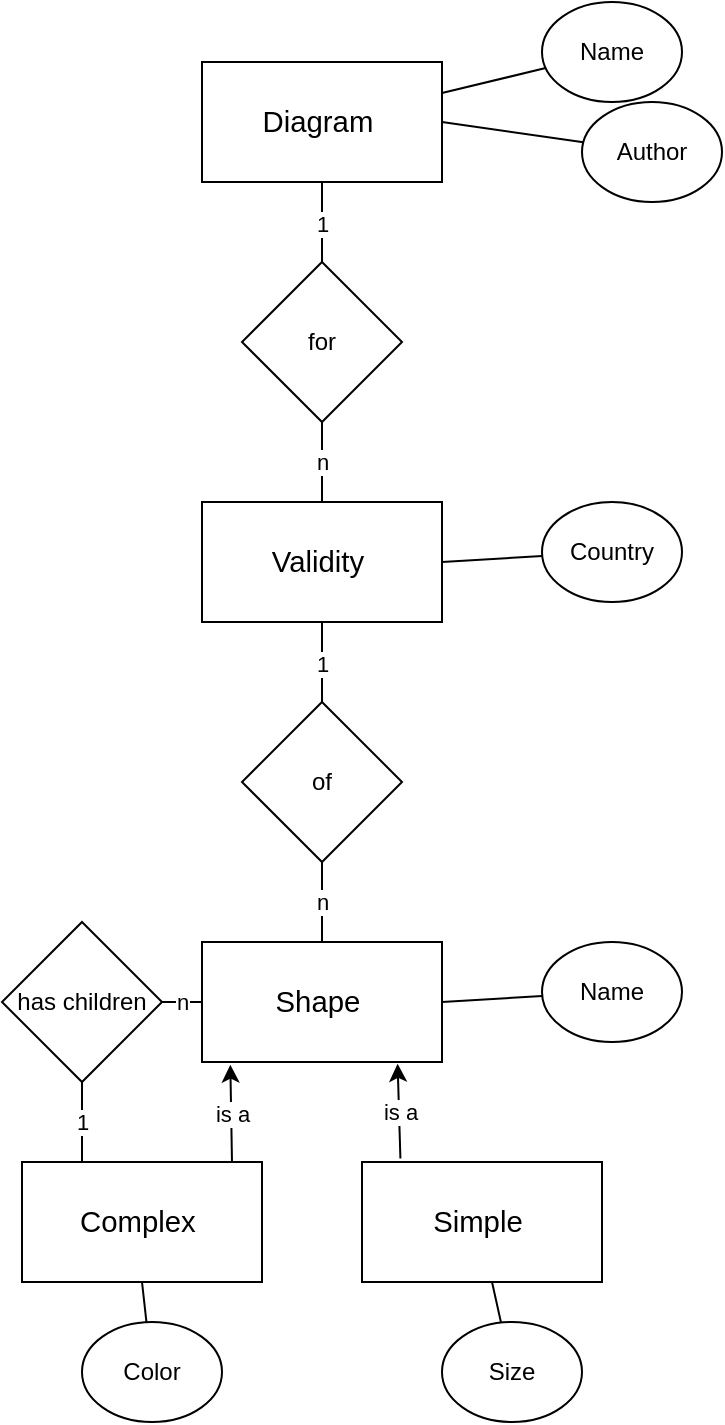 <mxfile>
    <diagram id="iWe4LDpfTOa9zM9UH6-j" name="Page-1">
        <mxGraphModel dx="652" dy="622" grid="1" gridSize="10" guides="1" tooltips="1" connect="1" arrows="1" fold="1" page="1" pageScale="1" pageWidth="827" pageHeight="1169" math="0" shadow="0">
            <root>
                <mxCell id="0"/>
                <mxCell id="1" parent="0"/>
                <mxCell id="G0N91AVeveQITy-oS1RW-1" value="&lt;span style=&quot;font-size: 11.0pt ; font-family: &amp;#34;calibri&amp;#34; , sans-serif&quot;&gt;Validity&amp;nbsp;&lt;/span&gt;" style="rounded=0;whiteSpace=wrap;html=1;" parent="1" vertex="1">
                    <mxGeometry x="260" y="290" width="120" height="60" as="geometry"/>
                </mxCell>
                <mxCell id="G0N91AVeveQITy-oS1RW-19" value="&lt;span style=&quot;font-size: 11.0pt ; font-family: &amp;#34;calibri&amp;#34; , sans-serif&quot;&gt;Diagram&amp;nbsp;&lt;/span&gt;" style="rounded=0;whiteSpace=wrap;html=1;" parent="1" vertex="1">
                    <mxGeometry x="260" y="70" width="120" height="60" as="geometry"/>
                </mxCell>
                <mxCell id="G0N91AVeveQITy-oS1RW-21" value="Name" style="ellipse;whiteSpace=wrap;html=1;fontStyle=0" parent="1" vertex="1">
                    <mxGeometry x="430" y="40" width="70" height="50" as="geometry"/>
                </mxCell>
                <mxCell id="G0N91AVeveQITy-oS1RW-23" style="rounded=0;orthogonalLoop=1;jettySize=auto;html=1;startArrow=none;startFill=0;endArrow=none;endFill=0;" parent="1" source="G0N91AVeveQITy-oS1RW-19" target="G0N91AVeveQITy-oS1RW-21" edge="1">
                    <mxGeometry relative="1" as="geometry">
                        <mxPoint x="268.52" y="333.48" as="sourcePoint"/>
                        <mxPoint x="259.732" y="299.47" as="targetPoint"/>
                    </mxGeometry>
                </mxCell>
                <mxCell id="G0N91AVeveQITy-oS1RW-25" value="for" style="rhombus;whiteSpace=wrap;html=1;" parent="1" vertex="1">
                    <mxGeometry x="280" y="170" width="80" height="80" as="geometry"/>
                </mxCell>
                <mxCell id="G0N91AVeveQITy-oS1RW-26" style="rounded=0;orthogonalLoop=1;jettySize=auto;html=1;exitX=0.5;exitY=1;exitDx=0;exitDy=0;startArrow=none;startFill=0;endArrow=none;endFill=0;entryX=0.5;entryY=0;entryDx=0;entryDy=0;" parent="1" source="G0N91AVeveQITy-oS1RW-25" target="G0N91AVeveQITy-oS1RW-1" edge="1">
                    <mxGeometry relative="1" as="geometry">
                        <mxPoint x="730" y="370" as="sourcePoint"/>
                        <mxPoint x="650" y="370" as="targetPoint"/>
                    </mxGeometry>
                </mxCell>
                <mxCell id="G0N91AVeveQITy-oS1RW-29" value="n" style="edgeLabel;html=1;align=center;verticalAlign=middle;resizable=0;points=[];" parent="G0N91AVeveQITy-oS1RW-26" connectable="0" vertex="1">
                    <mxGeometry x="0.552" y="1" relative="1" as="geometry">
                        <mxPoint x="-1" y="-11" as="offset"/>
                    </mxGeometry>
                </mxCell>
                <mxCell id="G0N91AVeveQITy-oS1RW-27" style="rounded=0;orthogonalLoop=1;jettySize=auto;html=1;exitX=0.5;exitY=0;exitDx=0;exitDy=0;startArrow=none;startFill=0;endArrow=none;endFill=0;entryX=0.5;entryY=1;entryDx=0;entryDy=0;" parent="1" source="G0N91AVeveQITy-oS1RW-25" target="G0N91AVeveQITy-oS1RW-19" edge="1">
                    <mxGeometry relative="1" as="geometry">
                        <mxPoint x="480" y="370" as="sourcePoint"/>
                        <mxPoint x="530" y="370" as="targetPoint"/>
                    </mxGeometry>
                </mxCell>
                <mxCell id="G0N91AVeveQITy-oS1RW-28" value="1" style="edgeLabel;html=1;align=center;verticalAlign=middle;resizable=0;points=[];" parent="G0N91AVeveQITy-oS1RW-27" connectable="0" vertex="1">
                    <mxGeometry x="0.676" y="-1" relative="1" as="geometry">
                        <mxPoint x="-1" y="14" as="offset"/>
                    </mxGeometry>
                </mxCell>
                <mxCell id="v69tuiXmnpCeVHYQ9rQC-3" value="Author" style="ellipse;whiteSpace=wrap;html=1;fontStyle=0" parent="1" vertex="1">
                    <mxGeometry x="450" y="90" width="70" height="50" as="geometry"/>
                </mxCell>
                <mxCell id="v69tuiXmnpCeVHYQ9rQC-4" style="rounded=0;orthogonalLoop=1;jettySize=auto;html=1;startArrow=none;startFill=0;endArrow=none;endFill=0;exitX=1;exitY=0.5;exitDx=0;exitDy=0;" parent="1" source="G0N91AVeveQITy-oS1RW-19" target="v69tuiXmnpCeVHYQ9rQC-3" edge="1">
                    <mxGeometry relative="1" as="geometry">
                        <mxPoint x="400" y="135.517" as="sourcePoint"/>
                        <mxPoint x="279.732" y="349.47" as="targetPoint"/>
                    </mxGeometry>
                </mxCell>
                <mxCell id="v69tuiXmnpCeVHYQ9rQC-7" value="Country" style="ellipse;whiteSpace=wrap;html=1;fontStyle=0" parent="1" vertex="1">
                    <mxGeometry x="430" y="290" width="70" height="50" as="geometry"/>
                </mxCell>
                <mxCell id="v69tuiXmnpCeVHYQ9rQC-8" style="rounded=0;orthogonalLoop=1;jettySize=auto;html=1;startArrow=none;startFill=0;endArrow=none;endFill=0;exitX=1;exitY=0.5;exitDx=0;exitDy=0;" parent="1" source="G0N91AVeveQITy-oS1RW-1" target="v69tuiXmnpCeVHYQ9rQC-7" edge="1">
                    <mxGeometry relative="1" as="geometry">
                        <mxPoint x="390" y="330" as="sourcePoint"/>
                        <mxPoint x="259.732" y="549.47" as="targetPoint"/>
                    </mxGeometry>
                </mxCell>
                <mxCell id="v69tuiXmnpCeVHYQ9rQC-9" value="&lt;span style=&quot;font-size: 11.0pt ; font-family: &amp;#34;calibri&amp;#34; , sans-serif&quot;&gt;Shape&amp;nbsp;&lt;/span&gt;" style="rounded=0;whiteSpace=wrap;html=1;" parent="1" vertex="1">
                    <mxGeometry x="260" y="510" width="120" height="60" as="geometry"/>
                </mxCell>
                <mxCell id="v69tuiXmnpCeVHYQ9rQC-10" value="of" style="rhombus;whiteSpace=wrap;html=1;" parent="1" vertex="1">
                    <mxGeometry x="280" y="390" width="80" height="80" as="geometry"/>
                </mxCell>
                <mxCell id="v69tuiXmnpCeVHYQ9rQC-11" value="1" style="rounded=0;orthogonalLoop=1;jettySize=auto;html=1;exitX=0.5;exitY=1;exitDx=0;exitDy=0;startArrow=none;startFill=0;endArrow=none;endFill=0;entryX=0.5;entryY=0;entryDx=0;entryDy=0;" parent="1" source="v69tuiXmnpCeVHYQ9rQC-10" target="v69tuiXmnpCeVHYQ9rQC-9" edge="1">
                    <mxGeometry relative="1" as="geometry">
                        <mxPoint x="730" y="590" as="sourcePoint"/>
                        <mxPoint x="650" y="590" as="targetPoint"/>
                    </mxGeometry>
                </mxCell>
                <mxCell id="v69tuiXmnpCeVHYQ9rQC-12" value="n" style="edgeLabel;html=1;align=center;verticalAlign=middle;resizable=0;points=[];" parent="v69tuiXmnpCeVHYQ9rQC-11" connectable="0" vertex="1">
                    <mxGeometry x="0.552" y="1" relative="1" as="geometry">
                        <mxPoint x="-1" y="-11" as="offset"/>
                    </mxGeometry>
                </mxCell>
                <mxCell id="v69tuiXmnpCeVHYQ9rQC-13" value="Name" style="ellipse;whiteSpace=wrap;html=1;fontStyle=0" parent="1" vertex="1">
                    <mxGeometry x="430" y="510" width="70" height="50" as="geometry"/>
                </mxCell>
                <mxCell id="v69tuiXmnpCeVHYQ9rQC-14" style="rounded=0;orthogonalLoop=1;jettySize=auto;html=1;startArrow=none;startFill=0;endArrow=none;endFill=0;exitX=1;exitY=0.5;exitDx=0;exitDy=0;" parent="1" source="v69tuiXmnpCeVHYQ9rQC-9" target="v69tuiXmnpCeVHYQ9rQC-13" edge="1">
                    <mxGeometry relative="1" as="geometry">
                        <mxPoint x="390" y="550" as="sourcePoint"/>
                        <mxPoint x="259.732" y="769.47" as="targetPoint"/>
                    </mxGeometry>
                </mxCell>
                <mxCell id="v69tuiXmnpCeVHYQ9rQC-15" style="rounded=0;orthogonalLoop=1;jettySize=auto;html=1;exitX=0.5;exitY=0;exitDx=0;exitDy=0;startArrow=none;startFill=0;endArrow=none;endFill=0;entryX=0.5;entryY=1;entryDx=0;entryDy=0;" parent="1" source="v69tuiXmnpCeVHYQ9rQC-10" target="G0N91AVeveQITy-oS1RW-1" edge="1">
                    <mxGeometry relative="1" as="geometry">
                        <mxPoint x="330" y="180" as="sourcePoint"/>
                        <mxPoint x="330" y="140" as="targetPoint"/>
                    </mxGeometry>
                </mxCell>
                <mxCell id="v69tuiXmnpCeVHYQ9rQC-16" value="1" style="edgeLabel;html=1;align=center;verticalAlign=middle;resizable=0;points=[];" parent="v69tuiXmnpCeVHYQ9rQC-15" connectable="0" vertex="1">
                    <mxGeometry x="0.676" y="-1" relative="1" as="geometry">
                        <mxPoint x="-1" y="14" as="offset"/>
                    </mxGeometry>
                </mxCell>
                <mxCell id="v69tuiXmnpCeVHYQ9rQC-17" value="has children" style="rhombus;whiteSpace=wrap;html=1;" parent="1" vertex="1">
                    <mxGeometry x="160" y="500" width="80" height="80" as="geometry"/>
                </mxCell>
                <mxCell id="v69tuiXmnpCeVHYQ9rQC-19" value="n" style="rounded=0;orthogonalLoop=1;jettySize=auto;html=1;exitX=0;exitY=0.5;exitDx=0;exitDy=0;startArrow=none;startFill=0;endArrow=none;endFill=0;entryX=1;entryY=0.5;entryDx=0;entryDy=0;" parent="1" source="v69tuiXmnpCeVHYQ9rQC-9" target="v69tuiXmnpCeVHYQ9rQC-17" edge="1">
                    <mxGeometry relative="1" as="geometry">
                        <mxPoint x="330" y="480" as="sourcePoint"/>
                        <mxPoint x="330" y="520" as="targetPoint"/>
                    </mxGeometry>
                </mxCell>
                <mxCell id="v69tuiXmnpCeVHYQ9rQC-21" value="&lt;span style=&quot;font-size: 11.0pt ; font-family: &amp;#34;calibri&amp;#34; , sans-serif&quot;&gt;Complex&amp;nbsp;&lt;/span&gt;" style="rounded=0;whiteSpace=wrap;html=1;" parent="1" vertex="1">
                    <mxGeometry x="170" y="620" width="120" height="60" as="geometry"/>
                </mxCell>
                <mxCell id="v69tuiXmnpCeVHYQ9rQC-22" value="&lt;span style=&quot;font-size: 11.0pt ; font-family: &amp;#34;calibri&amp;#34; , sans-serif&quot;&gt;Simple&amp;nbsp;&lt;/span&gt;" style="rounded=0;whiteSpace=wrap;html=1;" parent="1" vertex="1">
                    <mxGeometry x="340" y="620" width="120" height="60" as="geometry"/>
                </mxCell>
                <mxCell id="v69tuiXmnpCeVHYQ9rQC-23" value="Color" style="ellipse;whiteSpace=wrap;html=1;fontStyle=0" parent="1" vertex="1">
                    <mxGeometry x="200" y="700" width="70" height="50" as="geometry"/>
                </mxCell>
                <mxCell id="v69tuiXmnpCeVHYQ9rQC-24" style="rounded=0;orthogonalLoop=1;jettySize=auto;html=1;startArrow=none;startFill=0;endArrow=none;endFill=0;exitX=0.5;exitY=1;exitDx=0;exitDy=0;" parent="1" source="v69tuiXmnpCeVHYQ9rQC-21" target="v69tuiXmnpCeVHYQ9rQC-23" edge="1">
                    <mxGeometry relative="1" as="geometry">
                        <mxPoint x="90" y="740" as="sourcePoint"/>
                        <mxPoint x="-30.268" y="969.47" as="targetPoint"/>
                    </mxGeometry>
                </mxCell>
                <mxCell id="v69tuiXmnpCeVHYQ9rQC-25" value="Size" style="ellipse;whiteSpace=wrap;html=1;fontStyle=0" parent="1" vertex="1">
                    <mxGeometry x="380" y="700" width="70" height="50" as="geometry"/>
                </mxCell>
                <mxCell id="v69tuiXmnpCeVHYQ9rQC-26" style="rounded=0;orthogonalLoop=1;jettySize=auto;html=1;startArrow=none;startFill=0;endArrow=none;endFill=0;exitX=0.5;exitY=1;exitDx=0;exitDy=0;" parent="1" target="v69tuiXmnpCeVHYQ9rQC-25" edge="1">
                    <mxGeometry relative="1" as="geometry">
                        <mxPoint x="405" y="680" as="sourcePoint"/>
                        <mxPoint x="194.732" y="969.47" as="targetPoint"/>
                    </mxGeometry>
                </mxCell>
                <mxCell id="v69tuiXmnpCeVHYQ9rQC-27" value="1" style="rounded=0;orthogonalLoop=1;jettySize=auto;html=1;exitX=0.25;exitY=0;exitDx=0;exitDy=0;startArrow=none;startFill=0;endArrow=none;endFill=0;entryX=0.5;entryY=1;entryDx=0;entryDy=0;" parent="1" source="v69tuiXmnpCeVHYQ9rQC-21" target="v69tuiXmnpCeVHYQ9rQC-17" edge="1">
                    <mxGeometry relative="1" as="geometry">
                        <mxPoint x="270" y="550" as="sourcePoint"/>
                        <mxPoint x="230" y="550" as="targetPoint"/>
                    </mxGeometry>
                </mxCell>
                <mxCell id="v69tuiXmnpCeVHYQ9rQC-29" value="is a" style="endArrow=classic;html=1;rounded=0;entryX=0.118;entryY=1.022;entryDx=0;entryDy=0;entryPerimeter=0;" parent="1" target="v69tuiXmnpCeVHYQ9rQC-9" edge="1">
                    <mxGeometry width="50" height="50" relative="1" as="geometry">
                        <mxPoint x="275" y="620" as="sourcePoint"/>
                        <mxPoint x="310" y="590" as="targetPoint"/>
                    </mxGeometry>
                </mxCell>
                <mxCell id="v69tuiXmnpCeVHYQ9rQC-30" value="is a" style="endArrow=classic;html=1;rounded=0;entryX=0.815;entryY=1.015;entryDx=0;entryDy=0;entryPerimeter=0;exitX=0.16;exitY=-0.029;exitDx=0;exitDy=0;exitPerimeter=0;" parent="1" source="v69tuiXmnpCeVHYQ9rQC-22" target="v69tuiXmnpCeVHYQ9rQC-9" edge="1">
                    <mxGeometry width="50" height="50" relative="1" as="geometry">
                        <mxPoint x="285" y="630" as="sourcePoint"/>
                        <mxPoint x="285" y="582.28" as="targetPoint"/>
                    </mxGeometry>
                </mxCell>
            </root>
        </mxGraphModel>
    </diagram>
</mxfile>